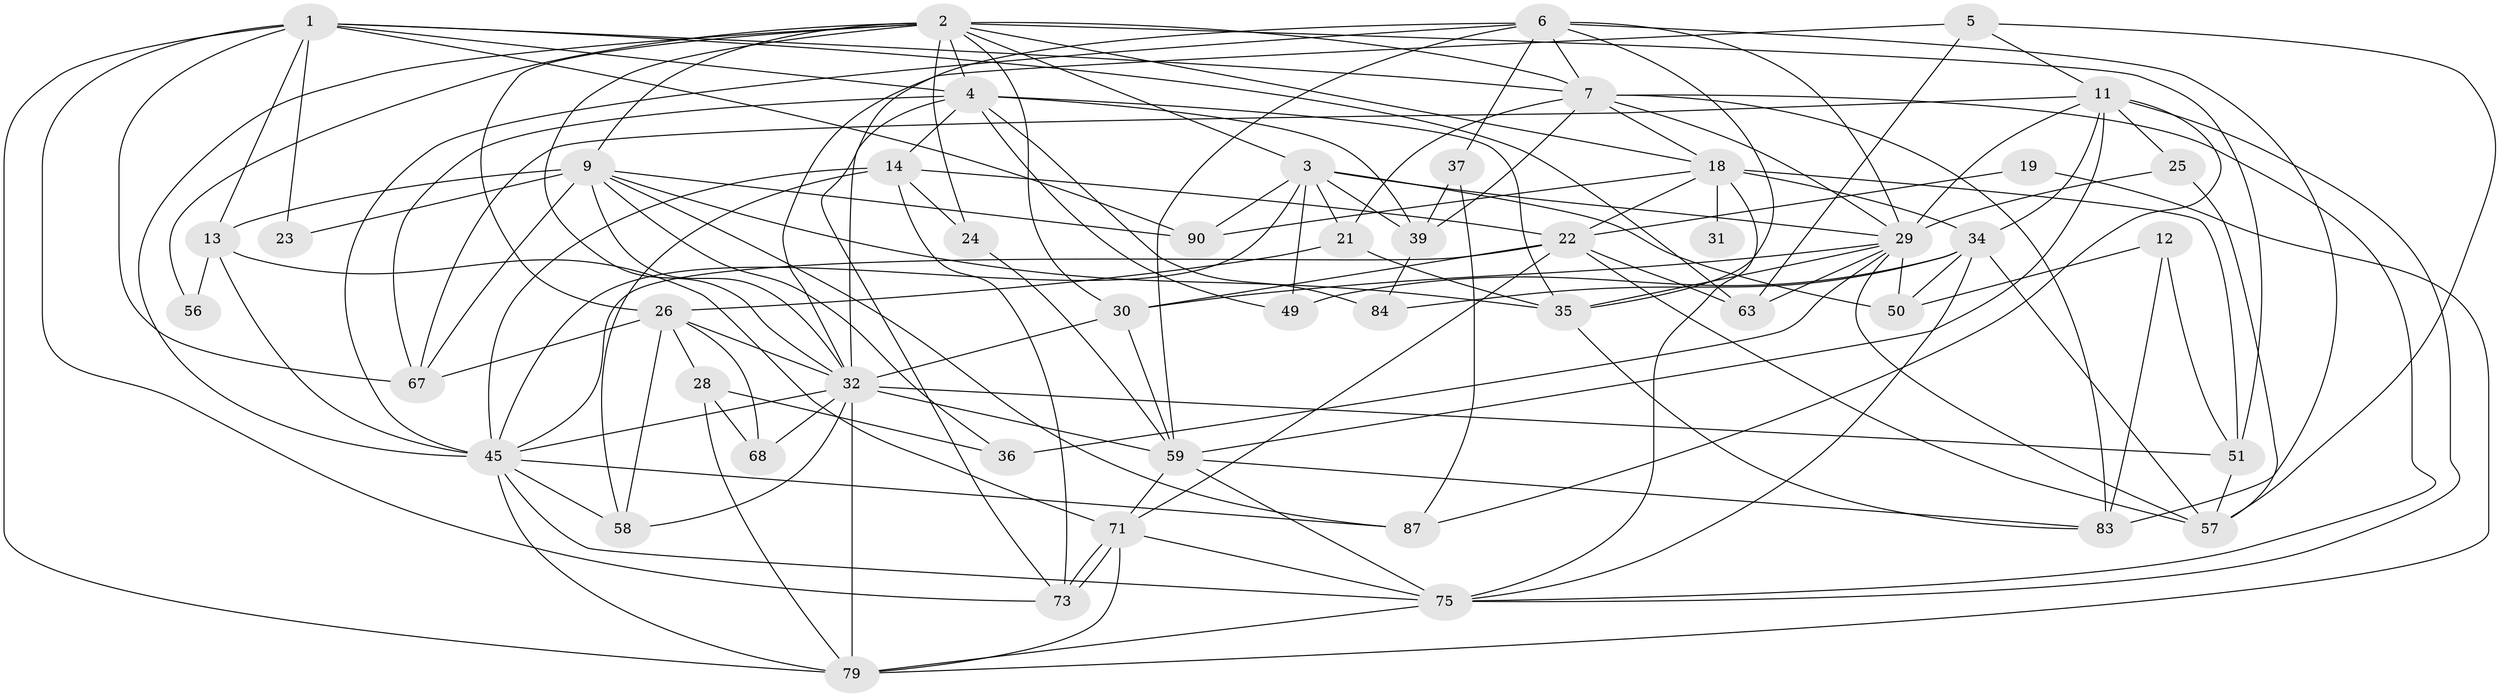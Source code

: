 // original degree distribution, {5: 0.20408163265306123, 2: 0.12244897959183673, 3: 0.25510204081632654, 4: 0.30612244897959184, 6: 0.061224489795918366, 7: 0.04081632653061224, 9: 0.01020408163265306}
// Generated by graph-tools (version 1.1) at 2025/14/03/09/25 04:14:51]
// undirected, 49 vertices, 141 edges
graph export_dot {
graph [start="1"]
  node [color=gray90,style=filled];
  1 [super="+20+41+72"];
  2 [super="+52+15"];
  3 [super="+65"];
  4 [super="+92+93"];
  5 [super="+10"];
  6 [super="+33+17"];
  7 [super="+54+8+44"];
  9 [super="+27"];
  11 [super="+48+16"];
  12;
  13 [super="+77"];
  14 [super="+66"];
  18 [super="+88"];
  19;
  21;
  22 [super="+70+43+47"];
  23;
  24;
  25;
  26 [super="+78"];
  28;
  29 [super="+40"];
  30;
  31;
  32 [super="+69"];
  34 [super="+62"];
  35;
  36;
  37;
  39 [super="+60"];
  45 [super="+82"];
  49;
  50;
  51 [super="+64"];
  56;
  57 [super="+74"];
  58 [super="+85"];
  59 [super="+89+81"];
  63;
  67;
  68;
  71;
  73;
  75 [super="+86+80"];
  79 [super="+98"];
  83;
  84;
  87;
  90;
  1 -- 73;
  1 -- 23;
  1 -- 67;
  1 -- 4;
  1 -- 63 [weight=2];
  1 -- 90;
  1 -- 79;
  1 -- 13;
  1 -- 7;
  2 -- 9 [weight=2];
  2 -- 45;
  2 -- 18;
  2 -- 56;
  2 -- 26;
  2 -- 30;
  2 -- 32;
  2 -- 51;
  2 -- 24;
  2 -- 4;
  2 -- 7 [weight=2];
  2 -- 3;
  3 -- 90;
  3 -- 45;
  3 -- 39;
  3 -- 50;
  3 -- 49;
  3 -- 21;
  3 -- 29;
  4 -- 49;
  4 -- 35;
  4 -- 14;
  4 -- 67;
  4 -- 84;
  4 -- 39;
  4 -- 32;
  5 -- 32;
  5 -- 57;
  5 -- 63;
  5 -- 11;
  6 -- 73;
  6 -- 83;
  6 -- 45;
  6 -- 35;
  6 -- 7;
  6 -- 59;
  6 -- 37;
  6 -- 29;
  7 -- 83;
  7 -- 21;
  7 -- 39;
  7 -- 18;
  7 -- 75;
  7 -- 29;
  9 -- 87;
  9 -- 35;
  9 -- 67;
  9 -- 36;
  9 -- 13;
  9 -- 23;
  9 -- 90;
  9 -- 32;
  11 -- 25;
  11 -- 34;
  11 -- 59;
  11 -- 87;
  11 -- 29;
  11 -- 67;
  11 -- 75;
  12 -- 50;
  12 -- 83;
  12 -- 51;
  13 -- 45;
  13 -- 56;
  13 -- 71;
  14 -- 22;
  14 -- 24;
  14 -- 73;
  14 -- 58;
  14 -- 45 [weight=2];
  18 -- 90;
  18 -- 31 [weight=2];
  18 -- 75;
  18 -- 34;
  18 -- 51;
  18 -- 22;
  19 -- 79;
  19 -- 22;
  21 -- 35;
  21 -- 26;
  22 -- 45;
  22 -- 57;
  22 -- 63;
  22 -- 30;
  22 -- 71;
  24 -- 59;
  25 -- 29;
  25 -- 57;
  26 -- 67;
  26 -- 58;
  26 -- 32;
  26 -- 68;
  26 -- 28;
  28 -- 36;
  28 -- 68;
  28 -- 79;
  29 -- 36;
  29 -- 50;
  29 -- 35;
  29 -- 57;
  29 -- 30;
  29 -- 63;
  30 -- 32;
  30 -- 59;
  32 -- 45;
  32 -- 68;
  32 -- 79;
  32 -- 51;
  32 -- 58;
  32 -- 59;
  34 -- 49;
  34 -- 57;
  34 -- 50;
  34 -- 84;
  34 -- 75;
  35 -- 83;
  37 -- 87;
  37 -- 39;
  39 -- 84;
  45 -- 58;
  45 -- 87;
  45 -- 75;
  45 -- 79;
  51 -- 57;
  59 -- 83;
  59 -- 71;
  59 -- 75;
  71 -- 73;
  71 -- 73;
  71 -- 75;
  71 -- 79;
  75 -- 79;
}
